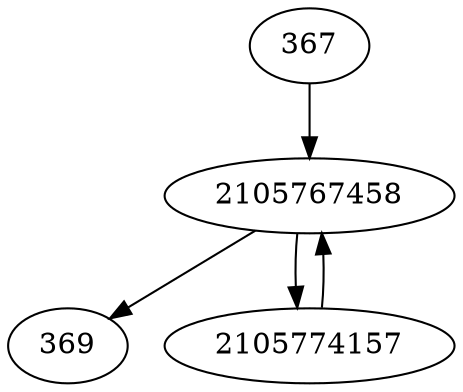 strict digraph  {
369;
2105767458;
2105774157;
367;
2105767458 -> 369;
2105767458 -> 2105774157;
2105774157 -> 2105767458;
367 -> 2105767458;
}
